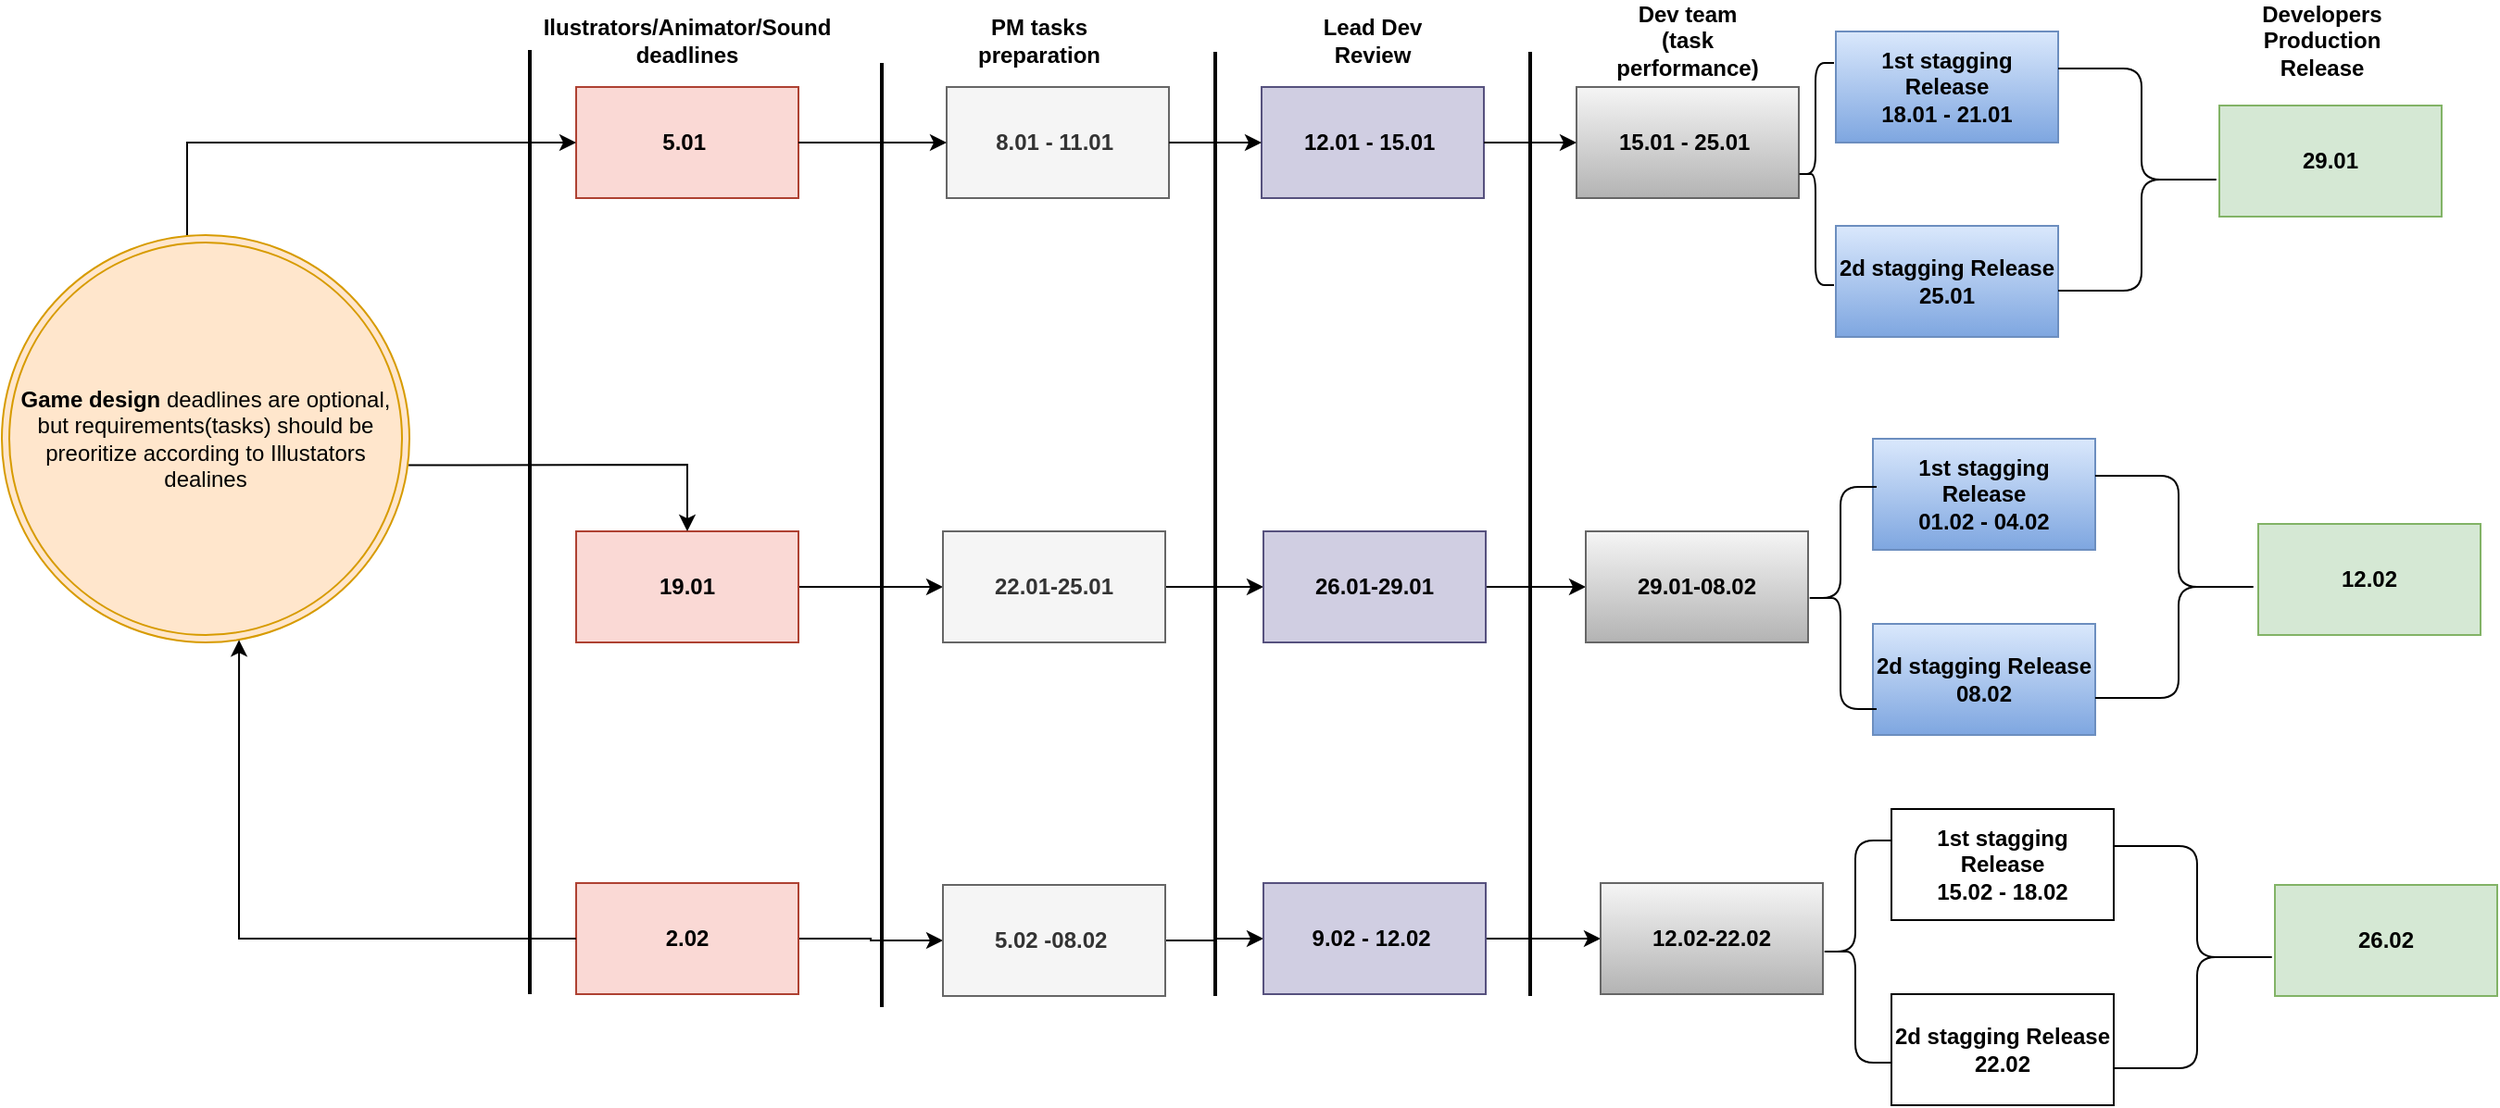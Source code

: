 <mxfile version="22.1.16" type="github">
  <diagram name="Page-1" id="NS8pDAE-hcMTIMihtxfz">
    <mxGraphModel dx="2283" dy="756" grid="1" gridSize="10" guides="1" tooltips="1" connect="1" arrows="1" fold="1" page="1" pageScale="1" pageWidth="850" pageHeight="1100" math="0" shadow="0">
      <root>
        <mxCell id="0" />
        <mxCell id="1" parent="0" />
        <mxCell id="FQVQUkdtEuEJuuCxDMSS-1" value="5.01&amp;nbsp;" style="rounded=0;whiteSpace=wrap;html=1;fillColor=#fad9d5;strokeColor=#ae4132;fontStyle=1" vertex="1" parent="1">
          <mxGeometry x="160" y="130" width="120" height="60" as="geometry" />
        </mxCell>
        <mxCell id="FQVQUkdtEuEJuuCxDMSS-2" value="29.01" style="rounded=0;whiteSpace=wrap;html=1;fillColor=#d5e8d4;strokeColor=#82b366;fontStyle=1" vertex="1" parent="1">
          <mxGeometry x="1047" y="140" width="120" height="60" as="geometry" />
        </mxCell>
        <mxCell id="FQVQUkdtEuEJuuCxDMSS-3" value="&lt;b&gt;Ilustrators/Animator/Sound deadlines&lt;/b&gt;" style="text;html=1;strokeColor=none;fillColor=none;align=center;verticalAlign=middle;whiteSpace=wrap;rounded=0;" vertex="1" parent="1">
          <mxGeometry x="190" y="90" width="60" height="30" as="geometry" />
        </mxCell>
        <mxCell id="FQVQUkdtEuEJuuCxDMSS-4" value="&lt;b&gt;Developers Production Release&lt;/b&gt;" style="text;html=1;strokeColor=none;fillColor=none;align=center;verticalAlign=middle;whiteSpace=wrap;rounded=0;" vertex="1" parent="1">
          <mxGeometry x="1050" y="90" width="105" height="30" as="geometry" />
        </mxCell>
        <mxCell id="FQVQUkdtEuEJuuCxDMSS-47" value="" style="edgeStyle=orthogonalEdgeStyle;rounded=0;orthogonalLoop=1;jettySize=auto;html=1;" edge="1" parent="1" source="FQVQUkdtEuEJuuCxDMSS-5" target="FQVQUkdtEuEJuuCxDMSS-21">
          <mxGeometry relative="1" as="geometry" />
        </mxCell>
        <mxCell id="FQVQUkdtEuEJuuCxDMSS-5" value="19.01" style="rounded=0;whiteSpace=wrap;html=1;fillColor=#fad9d5;strokeColor=#ae4132;fontStyle=1" vertex="1" parent="1">
          <mxGeometry x="160" y="370" width="120" height="60" as="geometry" />
        </mxCell>
        <mxCell id="FQVQUkdtEuEJuuCxDMSS-6" value="12.02" style="rounded=0;whiteSpace=wrap;html=1;fillColor=#d5e8d4;strokeColor=#82b366;fontStyle=1" vertex="1" parent="1">
          <mxGeometry x="1068" y="366" width="120" height="60" as="geometry" />
        </mxCell>
        <mxCell id="FQVQUkdtEuEJuuCxDMSS-50" value="" style="edgeStyle=orthogonalEdgeStyle;rounded=0;orthogonalLoop=1;jettySize=auto;html=1;" edge="1" parent="1" source="FQVQUkdtEuEJuuCxDMSS-7" target="FQVQUkdtEuEJuuCxDMSS-35">
          <mxGeometry relative="1" as="geometry" />
        </mxCell>
        <mxCell id="FQVQUkdtEuEJuuCxDMSS-7" value="2.02" style="rounded=0;whiteSpace=wrap;html=1;fillColor=#fad9d5;strokeColor=#ae4132;fontStyle=1" vertex="1" parent="1">
          <mxGeometry x="160" y="560" width="120" height="60" as="geometry" />
        </mxCell>
        <mxCell id="FQVQUkdtEuEJuuCxDMSS-8" value="26.02" style="rounded=0;whiteSpace=wrap;html=1;fillColor=#d5e8d4;strokeColor=#82b366;fontStyle=1" vertex="1" parent="1">
          <mxGeometry x="1077" y="561" width="120" height="60" as="geometry" />
        </mxCell>
        <mxCell id="FQVQUkdtEuEJuuCxDMSS-10" value="&lt;b&gt;PM tasks preparation&lt;/b&gt;" style="text;html=1;strokeColor=none;fillColor=none;align=center;verticalAlign=middle;whiteSpace=wrap;rounded=0;" vertex="1" parent="1">
          <mxGeometry x="380" y="90" width="60" height="30" as="geometry" />
        </mxCell>
        <mxCell id="FQVQUkdtEuEJuuCxDMSS-11" value="8.01 - 11.01&amp;nbsp;" style="rounded=0;whiteSpace=wrap;html=1;fillColor=#f5f5f5;fontColor=#333333;strokeColor=#666666;fontStyle=1" vertex="1" parent="1">
          <mxGeometry x="360" y="130" width="120" height="60" as="geometry" />
        </mxCell>
        <mxCell id="FQVQUkdtEuEJuuCxDMSS-12" value="12.01 - 15.01&amp;nbsp;" style="rounded=0;whiteSpace=wrap;html=1;fillColor=#d0cee2;strokeColor=#56517e;fontStyle=1" vertex="1" parent="1">
          <mxGeometry x="530" y="130" width="120" height="60" as="geometry" />
        </mxCell>
        <mxCell id="FQVQUkdtEuEJuuCxDMSS-13" value="15.01 - 25.01&amp;nbsp;" style="rounded=0;whiteSpace=wrap;html=1;fillColor=#f5f5f5;gradientColor=#b3b3b3;strokeColor=#666666;fontStyle=1" vertex="1" parent="1">
          <mxGeometry x="700" y="130" width="120" height="60" as="geometry" />
        </mxCell>
        <mxCell id="FQVQUkdtEuEJuuCxDMSS-14" value="&lt;b&gt;Lead Dev Review&lt;/b&gt;" style="text;html=1;strokeColor=none;fillColor=none;align=center;verticalAlign=middle;whiteSpace=wrap;rounded=0;" vertex="1" parent="1">
          <mxGeometry x="560" y="90" width="60" height="30" as="geometry" />
        </mxCell>
        <mxCell id="FQVQUkdtEuEJuuCxDMSS-15" value="&lt;b&gt;Dev team (task performance)&lt;/b&gt;" style="text;html=1;strokeColor=none;fillColor=none;align=center;verticalAlign=middle;whiteSpace=wrap;rounded=0;" vertex="1" parent="1">
          <mxGeometry x="730" y="90" width="60" height="30" as="geometry" />
        </mxCell>
        <mxCell id="FQVQUkdtEuEJuuCxDMSS-16" value="1st stagging Release&lt;br&gt;18.01 - 21.01" style="rounded=0;whiteSpace=wrap;html=1;fillColor=#dae8fc;gradientColor=#7ea6e0;strokeColor=#6c8ebf;fontStyle=1" vertex="1" parent="1">
          <mxGeometry x="840" y="100" width="120" height="60" as="geometry" />
        </mxCell>
        <mxCell id="FQVQUkdtEuEJuuCxDMSS-17" value="2d stagging Release&lt;br&gt;25.01" style="rounded=0;whiteSpace=wrap;html=1;fillColor=#dae8fc;gradientColor=#7ea6e0;strokeColor=#6c8ebf;fontStyle=1" vertex="1" parent="1">
          <mxGeometry x="840" y="205" width="120" height="60" as="geometry" />
        </mxCell>
        <mxCell id="FQVQUkdtEuEJuuCxDMSS-20" value="" style="shape=curlyBracket;whiteSpace=wrap;html=1;rounded=1;flipH=1;labelPosition=right;verticalLabelPosition=middle;align=left;verticalAlign=middle;" vertex="1" parent="1">
          <mxGeometry x="960" y="120" width="90" height="120" as="geometry" />
        </mxCell>
        <mxCell id="FQVQUkdtEuEJuuCxDMSS-48" value="" style="edgeStyle=orthogonalEdgeStyle;rounded=0;orthogonalLoop=1;jettySize=auto;html=1;" edge="1" parent="1" source="FQVQUkdtEuEJuuCxDMSS-21" target="FQVQUkdtEuEJuuCxDMSS-30">
          <mxGeometry relative="1" as="geometry" />
        </mxCell>
        <mxCell id="FQVQUkdtEuEJuuCxDMSS-21" value="22.01-25.01" style="rounded=0;whiteSpace=wrap;html=1;fillColor=#f5f5f5;fontColor=#333333;strokeColor=#666666;fontStyle=1" vertex="1" parent="1">
          <mxGeometry x="358" y="370" width="120" height="60" as="geometry" />
        </mxCell>
        <mxCell id="FQVQUkdtEuEJuuCxDMSS-22" value="" style="endArrow=classic;html=1;rounded=0;exitX=1;exitY=0.5;exitDx=0;exitDy=0;entryX=0;entryY=0.5;entryDx=0;entryDy=0;" edge="1" parent="1" source="FQVQUkdtEuEJuuCxDMSS-1" target="FQVQUkdtEuEJuuCxDMSS-11">
          <mxGeometry width="50" height="50" relative="1" as="geometry">
            <mxPoint x="490" y="340" as="sourcePoint" />
            <mxPoint x="540" y="290" as="targetPoint" />
          </mxGeometry>
        </mxCell>
        <mxCell id="FQVQUkdtEuEJuuCxDMSS-24" value="" style="endArrow=classic;html=1;rounded=0;exitX=1;exitY=0.5;exitDx=0;exitDy=0;entryX=0;entryY=0.5;entryDx=0;entryDy=0;" edge="1" parent="1" source="FQVQUkdtEuEJuuCxDMSS-11" target="FQVQUkdtEuEJuuCxDMSS-12">
          <mxGeometry width="50" height="50" relative="1" as="geometry">
            <mxPoint x="490" y="340" as="sourcePoint" />
            <mxPoint x="540" y="290" as="targetPoint" />
          </mxGeometry>
        </mxCell>
        <mxCell id="FQVQUkdtEuEJuuCxDMSS-25" value="" style="endArrow=classic;html=1;rounded=0;exitX=1;exitY=0.5;exitDx=0;exitDy=0;entryX=0;entryY=0.5;entryDx=0;entryDy=0;" edge="1" parent="1" source="FQVQUkdtEuEJuuCxDMSS-12" target="FQVQUkdtEuEJuuCxDMSS-13">
          <mxGeometry width="50" height="50" relative="1" as="geometry">
            <mxPoint x="670" y="280" as="sourcePoint" />
            <mxPoint x="720" y="230" as="targetPoint" />
          </mxGeometry>
        </mxCell>
        <mxCell id="FQVQUkdtEuEJuuCxDMSS-26" value="&lt;b&gt;Game design&lt;/b&gt; deadlines are optional, but requirements(tasks) should be preoritize according to Illustators dealines" style="ellipse;shape=doubleEllipse;whiteSpace=wrap;html=1;aspect=fixed;fillColor=#ffe6cc;strokeColor=#d79b00;" vertex="1" parent="1">
          <mxGeometry x="-150" y="210" width="220" height="220" as="geometry" />
        </mxCell>
        <mxCell id="FQVQUkdtEuEJuuCxDMSS-27" value="" style="endArrow=classic;html=1;rounded=0;entryX=0;entryY=0.5;entryDx=0;entryDy=0;" edge="1" parent="1" target="FQVQUkdtEuEJuuCxDMSS-1">
          <mxGeometry width="50" height="50" relative="1" as="geometry">
            <mxPoint x="-50" y="210" as="sourcePoint" />
            <mxPoint y="160" as="targetPoint" />
            <Array as="points">
              <mxPoint x="-50" y="160" />
            </Array>
          </mxGeometry>
        </mxCell>
        <mxCell id="FQVQUkdtEuEJuuCxDMSS-28" value="" style="endArrow=classic;html=1;rounded=0;exitX=0.998;exitY=0.565;exitDx=0;exitDy=0;exitPerimeter=0;entryX=0.5;entryY=0;entryDx=0;entryDy=0;" edge="1" parent="1" source="FQVQUkdtEuEJuuCxDMSS-26" target="FQVQUkdtEuEJuuCxDMSS-5">
          <mxGeometry width="50" height="50" relative="1" as="geometry">
            <mxPoint x="330" y="340" as="sourcePoint" />
            <mxPoint x="380" y="290" as="targetPoint" />
            <Array as="points">
              <mxPoint x="220" y="334" />
            </Array>
          </mxGeometry>
        </mxCell>
        <mxCell id="FQVQUkdtEuEJuuCxDMSS-49" value="" style="edgeStyle=orthogonalEdgeStyle;rounded=0;orthogonalLoop=1;jettySize=auto;html=1;" edge="1" parent="1" source="FQVQUkdtEuEJuuCxDMSS-30" target="FQVQUkdtEuEJuuCxDMSS-31">
          <mxGeometry relative="1" as="geometry" />
        </mxCell>
        <mxCell id="FQVQUkdtEuEJuuCxDMSS-30" value="26.01-29.01" style="rounded=0;whiteSpace=wrap;html=1;fillColor=#d0cee2;strokeColor=#56517e;fontStyle=1" vertex="1" parent="1">
          <mxGeometry x="531" y="370" width="120" height="60" as="geometry" />
        </mxCell>
        <mxCell id="FQVQUkdtEuEJuuCxDMSS-31" value="29.01-08.02" style="rounded=0;whiteSpace=wrap;html=1;fillColor=#f5f5f5;gradientColor=#b3b3b3;strokeColor=#666666;fontStyle=1" vertex="1" parent="1">
          <mxGeometry x="705" y="370" width="120" height="60" as="geometry" />
        </mxCell>
        <mxCell id="FQVQUkdtEuEJuuCxDMSS-32" value="1st stagging Release&lt;br&gt;01.02 - 04.02" style="rounded=0;whiteSpace=wrap;html=1;fillColor=#dae8fc;gradientColor=#7ea6e0;strokeColor=#6c8ebf;fontStyle=1" vertex="1" parent="1">
          <mxGeometry x="860" y="320" width="120" height="60" as="geometry" />
        </mxCell>
        <mxCell id="FQVQUkdtEuEJuuCxDMSS-34" value="2d stagging Release&lt;br&gt;08.02" style="rounded=0;whiteSpace=wrap;html=1;fillColor=#dae8fc;gradientColor=#7ea6e0;strokeColor=#6c8ebf;fontStyle=1" vertex="1" parent="1">
          <mxGeometry x="860" y="420" width="120" height="60" as="geometry" />
        </mxCell>
        <mxCell id="FQVQUkdtEuEJuuCxDMSS-51" value="" style="edgeStyle=orthogonalEdgeStyle;rounded=0;orthogonalLoop=1;jettySize=auto;html=1;" edge="1" parent="1" source="FQVQUkdtEuEJuuCxDMSS-35" target="FQVQUkdtEuEJuuCxDMSS-36">
          <mxGeometry relative="1" as="geometry" />
        </mxCell>
        <mxCell id="FQVQUkdtEuEJuuCxDMSS-35" value="5.02 -08.02&amp;nbsp;" style="rounded=0;whiteSpace=wrap;html=1;fillColor=#f5f5f5;fontColor=#333333;strokeColor=#666666;fontStyle=1" vertex="1" parent="1">
          <mxGeometry x="358" y="561" width="120" height="60" as="geometry" />
        </mxCell>
        <mxCell id="FQVQUkdtEuEJuuCxDMSS-52" value="" style="edgeStyle=orthogonalEdgeStyle;rounded=0;orthogonalLoop=1;jettySize=auto;html=1;" edge="1" parent="1" source="FQVQUkdtEuEJuuCxDMSS-36" target="FQVQUkdtEuEJuuCxDMSS-37">
          <mxGeometry relative="1" as="geometry" />
        </mxCell>
        <mxCell id="FQVQUkdtEuEJuuCxDMSS-36" value="9.02 - 12.02&amp;nbsp;" style="rounded=0;whiteSpace=wrap;html=1;fillColor=#d0cee2;strokeColor=#56517e;fontStyle=1" vertex="1" parent="1">
          <mxGeometry x="531" y="560" width="120" height="60" as="geometry" />
        </mxCell>
        <mxCell id="FQVQUkdtEuEJuuCxDMSS-37" value="12.02-22.02" style="rounded=0;whiteSpace=wrap;html=1;fillColor=#f5f5f5;gradientColor=#b3b3b3;strokeColor=#666666;fontStyle=1" vertex="1" parent="1">
          <mxGeometry x="713" y="560" width="120" height="60" as="geometry" />
        </mxCell>
        <mxCell id="FQVQUkdtEuEJuuCxDMSS-38" value="1st stagging Release&lt;br&gt;15.02 - 18.02" style="rounded=0;whiteSpace=wrap;html=1;fontStyle=1" vertex="1" parent="1">
          <mxGeometry x="870" y="520" width="120" height="60" as="geometry" />
        </mxCell>
        <mxCell id="FQVQUkdtEuEJuuCxDMSS-40" value="2d stagging Release&lt;br&gt;22.02" style="rounded=0;whiteSpace=wrap;html=1;fontStyle=1" vertex="1" parent="1">
          <mxGeometry x="870" y="620" width="120" height="60" as="geometry" />
        </mxCell>
        <mxCell id="FQVQUkdtEuEJuuCxDMSS-41" value="" style="shape=curlyBracket;whiteSpace=wrap;html=1;rounded=1;flipH=1;labelPosition=right;verticalLabelPosition=middle;align=left;verticalAlign=middle;" vertex="1" parent="1">
          <mxGeometry x="980" y="340" width="90" height="120" as="geometry" />
        </mxCell>
        <mxCell id="FQVQUkdtEuEJuuCxDMSS-42" value="" style="shape=curlyBracket;whiteSpace=wrap;html=1;rounded=1;flipH=1;labelPosition=right;verticalLabelPosition=middle;align=left;verticalAlign=middle;" vertex="1" parent="1">
          <mxGeometry x="990" y="540" width="90" height="120" as="geometry" />
        </mxCell>
        <mxCell id="FQVQUkdtEuEJuuCxDMSS-44" style="edgeStyle=orthogonalEdgeStyle;rounded=0;orthogonalLoop=1;jettySize=auto;html=1;entryX=0.582;entryY=0.994;entryDx=0;entryDy=0;entryPerimeter=0;exitX=0;exitY=0.5;exitDx=0;exitDy=0;" edge="1" parent="1" source="FQVQUkdtEuEJuuCxDMSS-7" target="FQVQUkdtEuEJuuCxDMSS-26">
          <mxGeometry relative="1" as="geometry" />
        </mxCell>
        <mxCell id="FQVQUkdtEuEJuuCxDMSS-53" value="" style="shape=curlyBracket;whiteSpace=wrap;html=1;rounded=1;labelPosition=left;verticalLabelPosition=middle;align=right;verticalAlign=middle;" vertex="1" parent="1">
          <mxGeometry x="823" y="346" width="39" height="120" as="geometry" />
        </mxCell>
        <mxCell id="FQVQUkdtEuEJuuCxDMSS-55" value="" style="shape=curlyBracket;whiteSpace=wrap;html=1;rounded=1;labelPosition=left;verticalLabelPosition=middle;align=right;verticalAlign=middle;" vertex="1" parent="1">
          <mxGeometry x="819" y="117" width="20" height="120" as="geometry" />
        </mxCell>
        <mxCell id="FQVQUkdtEuEJuuCxDMSS-57" value="" style="line;strokeWidth=2;direction=south;html=1;" vertex="1" parent="1">
          <mxGeometry x="130" y="110" width="10" height="510" as="geometry" />
        </mxCell>
        <mxCell id="FQVQUkdtEuEJuuCxDMSS-58" value="" style="line;strokeWidth=2;direction=south;html=1;" vertex="1" parent="1">
          <mxGeometry x="320" y="117" width="10" height="510" as="geometry" />
        </mxCell>
        <mxCell id="FQVQUkdtEuEJuuCxDMSS-59" value="" style="line;strokeWidth=2;direction=south;html=1;" vertex="1" parent="1">
          <mxGeometry x="500" y="111" width="10" height="510" as="geometry" />
        </mxCell>
        <mxCell id="FQVQUkdtEuEJuuCxDMSS-60" value="" style="line;strokeWidth=2;direction=south;html=1;" vertex="1" parent="1">
          <mxGeometry x="670" y="111" width="10" height="510" as="geometry" />
        </mxCell>
        <mxCell id="FQVQUkdtEuEJuuCxDMSS-61" value="" style="shape=curlyBracket;whiteSpace=wrap;html=1;rounded=1;labelPosition=left;verticalLabelPosition=middle;align=right;verticalAlign=middle;" vertex="1" parent="1">
          <mxGeometry x="831" y="537" width="39" height="120" as="geometry" />
        </mxCell>
      </root>
    </mxGraphModel>
  </diagram>
</mxfile>
